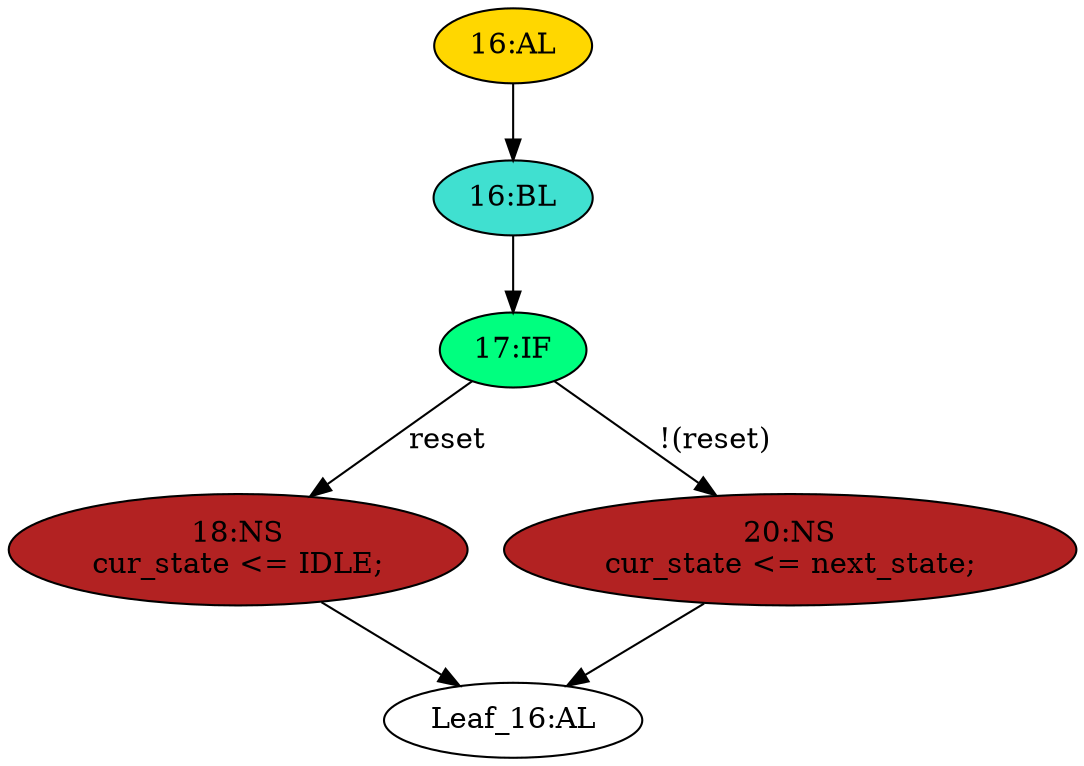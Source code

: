 strict digraph "" {
	node [label="\N"];
	"17:IF"	[ast="<pyverilog.vparser.ast.IfStatement object at 0x7fdbd5a9fad0>",
		fillcolor=springgreen,
		label="17:IF",
		statements="[]",
		style=filled,
		typ=IfStatement];
	"18:NS"	[ast="<pyverilog.vparser.ast.NonblockingSubstitution object at 0x7fdbd5a9f650>",
		fillcolor=firebrick,
		label="18:NS
cur_state <= IDLE;",
		statements="[<pyverilog.vparser.ast.NonblockingSubstitution object at 0x7fdbd5a9f650>]",
		style=filled,
		typ=NonblockingSubstitution];
	"17:IF" -> "18:NS"	[cond="['reset']",
		label=reset,
		lineno=17];
	"20:NS"	[ast="<pyverilog.vparser.ast.NonblockingSubstitution object at 0x7fdbd5a9f110>",
		fillcolor=firebrick,
		label="20:NS
cur_state <= next_state;",
		statements="[<pyverilog.vparser.ast.NonblockingSubstitution object at 0x7fdbd5a9f110>]",
		style=filled,
		typ=NonblockingSubstitution];
	"17:IF" -> "20:NS"	[cond="['reset']",
		label="!(reset)",
		lineno=17];
	"Leaf_16:AL"	[def_var="['cur_state']",
		label="Leaf_16:AL"];
	"18:NS" -> "Leaf_16:AL"	[cond="[]",
		lineno=None];
	"16:AL"	[ast="<pyverilog.vparser.ast.Always object at 0x7fdbd5a98490>",
		clk_sens=True,
		fillcolor=gold,
		label="16:AL",
		sens="['clk', 'reset']",
		statements="[]",
		style=filled,
		typ=Always,
		use_var="['reset', 'next_state']"];
	"16:BL"	[ast="<pyverilog.vparser.ast.Block object at 0x7fdbd53665d0>",
		fillcolor=turquoise,
		label="16:BL",
		statements="[]",
		style=filled,
		typ=Block];
	"16:AL" -> "16:BL"	[cond="[]",
		lineno=None];
	"20:NS" -> "Leaf_16:AL"	[cond="[]",
		lineno=None];
	"16:BL" -> "17:IF"	[cond="[]",
		lineno=None];
}
